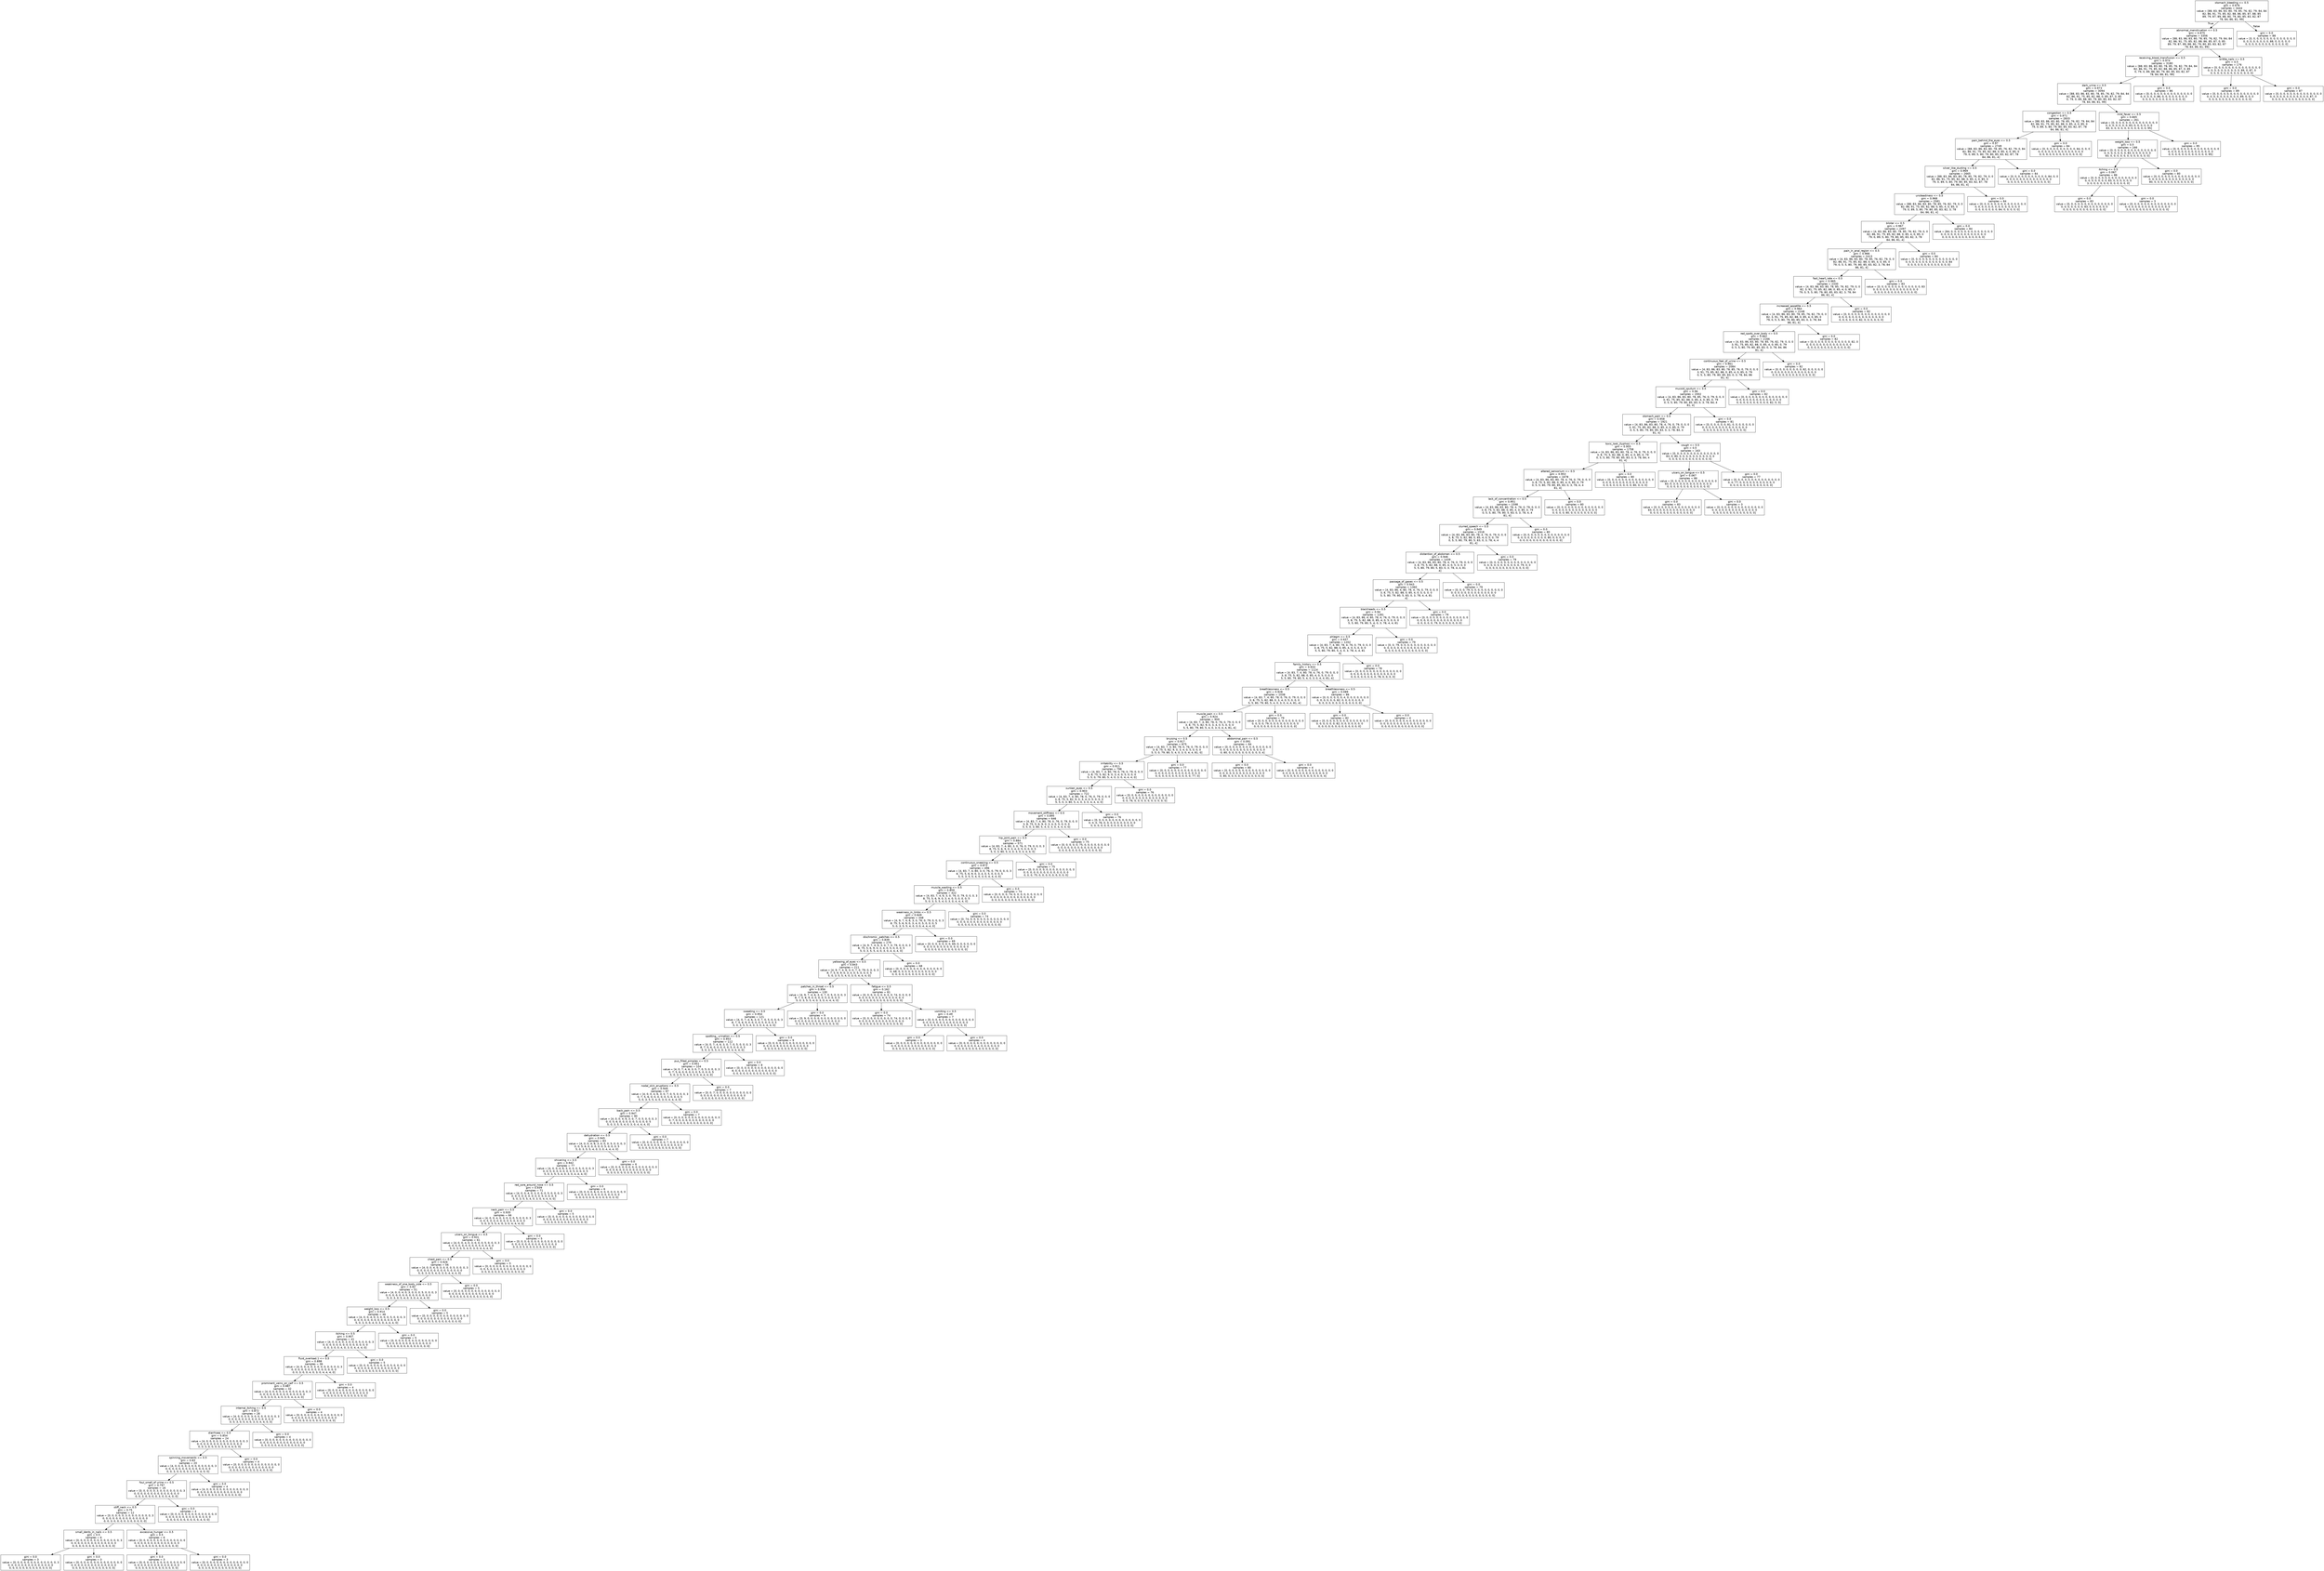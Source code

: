 digraph Tree {
node [shape=box, fontname="helvetica"] ;
edge [fontname="helvetica"] ;
0 [label="stomach_bleeding <= 0.5\ngini = 0.976\nsamples = 3444\nvalue = [88, 83, 86, 83, 80, 78, 85, 76, 82, 79, 84, 84\n82, 86, 91, 75, 85, 82, 88, 86, 85, 87, 88, 85\n89, 79, 87, 89, 88, 80, 79, 80, 85, 83, 82, 87\n78, 84, 86, 81, 99]"] ;
1 [label="abnormal_menstruation <= 0.5\ngini = 0.975\nsamples = 3356\nvalue = [88, 83, 86, 83, 80, 78, 85, 76, 82, 79, 84, 84\n82, 86, 91, 75, 85, 82, 88, 86, 85, 87, 0, 85\n89, 79, 87, 89, 88, 80, 79, 80, 85, 83, 82, 87\n78, 84, 86, 81, 99]"] ;
0 -> 1 [labeldistance=2.5, labelangle=45, headlabel="True"] ;
2 [label="receiving_blood_transfusion <= 0.5\ngini = 0.974\nsamples = 3180\nvalue = [88, 83, 86, 83, 80, 78, 85, 76, 82, 79, 84, 84\n82, 86, 91, 75, 85, 82, 88, 86, 85, 87, 0, 85\n0, 79, 0, 89, 88, 80, 79, 80, 85, 83, 82, 87\n78, 84, 86, 81, 99]"] ;
1 -> 2 ;
3 [label="dark_urine <= 0.5\ngini = 0.973\nsamples = 3094\nvalue = [88, 83, 86, 83, 80, 78, 85, 76, 82, 79, 84, 84\n82, 86, 91, 75, 85, 82, 88, 0, 85, 87, 0, 85\n0, 79, 0, 89, 88, 80, 79, 80, 85, 83, 82, 87\n78, 84, 86, 81, 99]"] ;
2 -> 3 ;
4 [label="congestion <= 0.5\ngini = 0.971\nsamples = 2833\nvalue = [88, 83, 86, 83, 80, 78, 85, 76, 82, 79, 84, 84\n82, 86, 91, 75, 85, 82, 88, 0, 85, 4, 0, 85, 0\n79, 0, 89, 5, 80, 79, 80, 85, 83, 82, 87, 78\n84, 86, 81, 4]"] ;
3 -> 4 ;
5 [label="pain_behind_the_eyes <= 0.5\ngini = 0.97\nsamples = 2749\nvalue = [88, 83, 86, 83, 80, 78, 85, 76, 82, 79, 0, 84\n82, 86, 91, 75, 85, 82, 88, 0, 85, 4, 0, 85, 0\n79, 0, 89, 5, 80, 79, 80, 85, 83, 82, 87, 78\n84, 86, 81, 4]"] ;
4 -> 5 ;
6 [label="silver_like_dusting <= 0.5\ngini = 0.969\nsamples = 2665\nvalue = [88, 83, 86, 83, 80, 78, 85, 76, 82, 79, 0, 0\n82, 86, 91, 75, 85, 82, 88, 0, 85, 4, 0, 85, 0\n79, 0, 89, 5, 80, 79, 80, 85, 83, 82, 87, 78\n84, 86, 81, 4]"] ;
5 -> 6 ;
7 [label="unsteadiness <= 0.5\ngini = 0.968\nsamples = 2581\nvalue = [88, 83, 86, 83, 80, 78, 85, 76, 82, 79, 0, 0\n82, 86, 91, 75, 85, 82, 88, 0, 85, 4, 0, 85, 0\n79, 0, 89, 5, 80, 79, 80, 85, 83, 82, 3, 78\n84, 86, 81, 4]"] ;
6 -> 7 ;
8 [label="blister <= 0.5\ngini = 0.967\nsamples = 2497\nvalue = [4, 83, 86, 83, 80, 78, 85, 76, 82, 79, 0, 0\n82, 86, 91, 75, 85, 82, 88, 0, 85, 4, 0, 85, 0\n79, 0, 89, 5, 80, 79, 80, 85, 83, 82, 3, 78\n84, 86, 81, 4]"] ;
7 -> 8 ;
9 [label="pain_in_anal_region <= 0.5\ngini = 0.966\nsamples = 2413\nvalue = [4, 83, 86, 83, 80, 78, 85, 76, 82, 79, 0, 0\n82, 86, 91, 75, 85, 82, 88, 0, 85, 4, 0, 85, 0\n79, 0, 5, 5, 80, 79, 80, 85, 83, 82, 3, 78, 84\n86, 81, 4]"] ;
8 -> 9 ;
10 [label="fast_heart_rate <= 0.5\ngini = 0.965\nsamples = 2330\nvalue = [4, 83, 86, 83, 80, 78, 85, 76, 82, 79, 0, 0\n82, 3, 91, 75, 85, 82, 88, 0, 85, 4, 0, 85, 0\n79, 0, 5, 5, 80, 79, 80, 85, 83, 82, 3, 78, 84\n86, 81, 4]"] ;
9 -> 10 ;
11 [label="increased_appetite <= 0.5\ngini = 0.964\nsamples = 2248\nvalue = [4, 83, 86, 83, 80, 78, 85, 76, 82, 79, 0, 0\n82, 3, 91, 75, 85, 82, 88, 0, 85, 4, 0, 85, 0\n79, 0, 5, 5, 80, 79, 80, 85, 83, 0, 3, 78, 84\n86, 81, 4]"] ;
10 -> 11 ;
12 [label="red_spots_over_body <= 0.5\ngini = 0.962\nsamples = 2166\nvalue = [4, 83, 86, 83, 80, 78, 85, 76, 82, 79, 0, 0, 0\n3, 91, 75, 85, 82, 88, 0, 85, 4, 0, 85, 0, 79\n0, 5, 5, 80, 79, 80, 85, 83, 0, 3, 78, 84, 86\n81, 4]"] ;
11 -> 12 ;
13 [label="continuous_feel_of_urine <= 0.5\ngini = 0.961\nsamples = 2084\nvalue = [4, 83, 86, 83, 80, 78, 85, 76, 0, 79, 0, 0, 0\n3, 91, 75, 85, 82, 88, 0, 85, 4, 0, 85, 0, 79\n0, 5, 5, 80, 79, 80, 85, 83, 0, 3, 78, 84, 86\n81, 4]"] ;
12 -> 13 ;
14 [label="mucoid_sputum <= 0.5\ngini = 0.96\nsamples = 2002\nvalue = [4, 83, 86, 83, 80, 78, 85, 76, 0, 79, 0, 0, 0\n3, 91, 75, 85, 82, 88, 0, 85, 4, 0, 85, 0, 79\n0, 5, 5, 80, 79, 80, 85, 83, 0, 3, 78, 84, 4\n81, 4]"] ;
13 -> 14 ;
15 [label="stomach_pain <= 0.5\ngini = 0.958\nsamples = 1921\nvalue = [4, 83, 86, 83, 80, 78, 4, 76, 0, 79, 0, 0, 0\n3, 91, 75, 85, 82, 88, 0, 85, 4, 0, 85, 0, 79\n0, 5, 5, 80, 79, 80, 85, 83, 0, 3, 78, 84, 4\n81, 4]"] ;
14 -> 15 ;
16 [label="toxic_look_(typhos) <= 0.5\ngini = 0.955\nsamples = 1758\nvalue = [4, 83, 86, 83, 80, 78, 4, 76, 0, 79, 0, 0, 0\n3, 8, 75, 5, 82, 88, 0, 85, 4, 0, 85, 0, 79\n0, 5, 5, 80, 79, 80, 85, 83, 0, 3, 78, 84, 4\n81, 4]"] ;
15 -> 16 ;
17 [label="altered_sensorium <= 0.5\ngini = 0.953\nsamples = 1678\nvalue = [4, 83, 86, 83, 80, 78, 4, 76, 0, 79, 0, 0, 0\n3, 8, 75, 5, 82, 88, 0, 85, 4, 0, 85, 0, 79\n0, 5, 5, 80, 79, 80, 85, 83, 0, 3, 78, 4, 4\n81, 4]"] ;
16 -> 17 ;
18 [label="lack_of_concentration <= 0.5\ngini = 0.951\nsamples = 1598\nvalue = [4, 83, 86, 83, 80, 78, 4, 76, 0, 79, 0, 0, 0\n3, 8, 75, 5, 82, 88, 0, 85, 4, 0, 85, 0, 79\n0, 5, 5, 80, 79, 80, 5, 83, 0, 3, 78, 4, 4\n81, 4]"] ;
17 -> 18 ;
19 [label="slurred_speech <= 0.5\ngini = 0.949\nsamples = 1518\nvalue = [4, 83, 86, 83, 80, 78, 4, 76, 0, 79, 0, 0, 0\n3, 8, 75, 5, 82, 88, 0, 85, 4, 0, 5, 0, 79\n0, 5, 5, 80, 79, 80, 5, 83, 0, 3, 78, 4, 4\n81, 4]"] ;
18 -> 19 ;
20 [label="distention_of_abdomen <= 0.5\ngini = 0.946\nsamples = 1439\nvalue = [4, 83, 86, 83, 80, 78, 4, 76, 0, 79, 0, 0, 0\n3, 8, 75, 5, 82, 88, 0, 85, 4, 0, 5, 0, 0, 0\n5, 5, 80, 79, 80, 5, 83, 0, 3, 78, 4, 4, 81\n4]"] ;
19 -> 20 ;
21 [label="passage_of_gases <= 0.5\ngini = 0.943\nsamples = 1360\nvalue = [4, 83, 86, 4, 80, 78, 4, 76, 0, 79, 0, 0, 0\n3, 8, 75, 5, 82, 88, 0, 85, 4, 0, 5, 0, 0, 0\n5, 5, 80, 79, 80, 5, 83, 0, 3, 78, 4, 4, 81\n4]"] ;
20 -> 21 ;
22 [label="blackheads <= 0.5\ngini = 0.94\nsamples = 1281\nvalue = [4, 83, 86, 4, 80, 78, 4, 76, 0, 79, 0, 0, 0\n3, 8, 75, 5, 82, 88, 0, 85, 4, 0, 5, 0, 0, 0\n5, 5, 80, 79, 80, 5, 4, 0, 3, 78, 4, 4, 81\n4]"] ;
21 -> 22 ;
23 [label="phlegm <= 0.5\ngini = 0.937\nsamples = 1202\nvalue = [4, 83, 7, 4, 80, 78, 4, 76, 0, 79, 0, 0, 0\n3, 8, 75, 5, 82, 88, 0, 85, 4, 0, 5, 0, 0, 0\n5, 5, 80, 79, 80, 5, 4, 0, 3, 78, 4, 4, 81\n4]"] ;
22 -> 23 ;
24 [label="family_history <= 0.5\ngini = 0.933\nsamples = 1124\nvalue = [4, 83, 7, 4, 80, 78, 4, 76, 0, 79, 0, 0, 0\n3, 8, 75, 5, 82, 88, 0, 85, 4, 0, 5, 0, 0, 0\n5, 5, 80, 79, 80, 5, 4, 0, 3, 0, 4, 4, 81, 4]"] ;
23 -> 24 ;
25 [label="breathlessness <= 0.5\ngini = 0.928\nsamples = 1038\nvalue = [4, 83, 7, 4, 80, 78, 0, 76, 0, 79, 0, 0, 0\n3, 8, 75, 5, 82, 88, 0, 3, 4, 0, 5, 0, 0, 0\n5, 5, 80, 79, 80, 5, 4, 0, 3, 0, 4, 4, 81, 4]"] ;
24 -> 25 ;
26 [label="muscle_pain <= 0.5\ngini = 0.924\nsamples = 959\nvalue = [4, 83, 7, 4, 80, 78, 0, 76, 0, 79, 0, 0, 0\n3, 8, 75, 5, 82, 9, 0, 3, 4, 0, 5, 0, 0, 0\n5, 5, 80, 79, 80, 5, 4, 0, 3, 0, 4, 4, 81, 4]"] ;
25 -> 26 ;
27 [label="bruising <= 0.5\ngini = 0.917\nsamples = 875\nvalue = [4, 83, 7, 4, 80, 78, 0, 76, 0, 79, 0, 0, 0\n3, 8, 75, 5, 82, 9, 0, 3, 4, 0, 5, 0, 0, 0\n5, 5, 0, 79, 80, 5, 4, 0, 3, 0, 4, 4, 81, 0]"] ;
26 -> 27 ;
28 [label="irritability <= 0.5\ngini = 0.911\nsamples = 798\nvalue = [4, 83, 7, 4, 80, 78, 0, 76, 0, 79, 0, 0, 0\n3, 8, 75, 5, 82, 9, 0, 3, 4, 0, 5, 0, 0, 0\n5, 5, 0, 79, 80, 5, 4, 0, 3, 0, 4, 4, 4, 0]"] ;
27 -> 28 ;
29 [label="sunken_eyes <= 0.5\ngini = 0.903\nsamples = 722\nvalue = [4, 83, 7, 4, 80, 78, 0, 76, 0, 79, 0, 0, 0\n3, 8, 75, 5, 82, 9, 0, 3, 4, 0, 5, 0, 0, 0\n5, 5, 0, 3, 80, 5, 4, 0, 3, 0, 4, 4, 4, 0]"] ;
28 -> 29 ;
30 [label="movement_stiffness <= 0.5\ngini = 0.895\nsamples = 646\nvalue = [4, 83, 7, 4, 80, 78, 0, 76, 0, 79, 0, 0, 0\n3, 8, 75, 5, 6, 9, 0, 3, 4, 0, 5, 0, 0, 0\n5, 5, 0, 3, 80, 5, 4, 0, 3, 0, 4, 4, 4, 0]"] ;
29 -> 30 ;
31 [label="hip_joint_pain <= 0.5\ngini = 0.884\nsamples = 571\nvalue = [4, 83, 7, 4, 80, 3, 0, 76, 0, 79, 0, 0, 0, 3\n8, 75, 5, 6, 9, 0, 3, 4, 0, 5, 0, 0, 0, 5\n5, 0, 3, 80, 5, 4, 0, 3, 0, 4, 4, 4, 0]"] ;
30 -> 31 ;
32 [label="continuous_sneezing <= 0.5\ngini = 0.872\nsamples = 496\nvalue = [4, 83, 7, 4, 80, 3, 0, 76, 0, 79, 0, 0, 0, 3\n8, 75, 5, 6, 9, 0, 3, 4, 0, 5, 0, 0, 0, 5\n5, 0, 3, 5, 5, 4, 0, 3, 0, 4, 4, 4, 0]"] ;
31 -> 32 ;
33 [label="muscle_wasting <= 0.5\ngini = 0.859\nsamples = 422\nvalue = [4, 83, 7, 4, 6, 3, 0, 76, 0, 79, 0, 0, 0, 3\n8, 75, 5, 6, 9, 0, 3, 4, 0, 5, 0, 0, 0, 5\n5, 0, 3, 5, 5, 4, 0, 3, 0, 4, 4, 4, 0]"] ;
32 -> 33 ;
34 [label="weakness_in_limbs <= 0.5\ngini = 0.849\nsamples = 348\nvalue = [4, 9, 7, 4, 6, 3, 0, 76, 0, 79, 0, 0, 0, 3\n8, 75, 5, 6, 9, 0, 3, 4, 0, 5, 0, 0, 0, 5\n5, 0, 3, 5, 5, 4, 0, 3, 0, 4, 4, 4, 0]"] ;
33 -> 34 ;
35 [label="dischromic _patches <= 0.5\ngini = 0.839\nsamples = 279\nvalue = [4, 9, 7, 4, 6, 3, 0, 7, 0, 79, 0, 0, 0, 3\n8, 75, 5, 6, 9, 0, 3, 4, 0, 5, 0, 0, 0, 5\n5, 0, 3, 5, 5, 4, 0, 3, 0, 4, 4, 4, 0]"] ;
34 -> 35 ;
36 [label="yellowing_of_eyes <= 0.5\ngini = 0.843\nsamples = 211\nvalue = [4, 9, 7, 4, 6, 3, 0, 7, 0, 79, 0, 0, 0, 3\n8, 7, 5, 6, 9, 0, 3, 4, 0, 5, 0, 0, 0, 5\n5, 0, 3, 5, 5, 4, 0, 3, 0, 4, 4, 4, 0]"] ;
35 -> 36 ;
37 [label="patches_in_throat <= 0.5\ngini = 0.956\nsamples = 130\nvalue = [4, 9, 7, 4, 6, 3, 0, 7, 0, 5, 0, 0, 0, 3\n8, 7, 5, 6, 9, 0, 0, 0, 0, 5, 0, 0, 0, 5\n5, 0, 3, 5, 5, 4, 0, 3, 0, 4, 4, 4, 0]"] ;
36 -> 37 ;
38 [label="sweating <= 0.5\ngini = 0.954\nsamples = 121\nvalue = [4, 0, 7, 4, 6, 3, 0, 7, 0, 5, 0, 0, 0, 3\n8, 7, 5, 6, 9, 0, 0, 0, 0, 5, 0, 0, 0, 5\n5, 0, 3, 5, 5, 4, 0, 3, 0, 4, 4, 4, 0]"] ;
37 -> 38 ;
39 [label="spotting_ urination <= 0.5\ngini = 0.953\nsamples = 112\nvalue = [4, 0, 7, 4, 6, 3, 0, 7, 0, 5, 0, 0, 0, 3\n8, 7, 5, 6, 0, 0, 0, 0, 0, 5, 0, 0, 0, 5\n5, 0, 3, 5, 5, 4, 0, 3, 0, 4, 4, 4, 0]"] ;
38 -> 39 ;
40 [label="pus_filled_pimples <= 0.5\ngini = 0.951\nsamples = 104\nvalue = [4, 0, 7, 4, 6, 3, 0, 7, 0, 5, 0, 0, 0, 3\n0, 7, 5, 6, 0, 0, 0, 0, 0, 5, 0, 0, 0, 5\n5, 0, 3, 5, 5, 4, 0, 3, 0, 4, 4, 4, 0]"] ;
39 -> 40 ;
41 [label="nodal_skin_eruptions <= 0.5\ngini = 0.949\nsamples = 97\nvalue = [4, 0, 0, 4, 6, 3, 0, 7, 0, 5, 0, 0, 0, 3\n0, 7, 5, 6, 0, 0, 0, 0, 0, 5, 0, 0, 0, 5\n5, 0, 3, 5, 5, 4, 0, 3, 0, 4, 4, 4, 0]"] ;
40 -> 41 ;
42 [label="back_pain <= 0.5\ngini = 0.947\nsamples = 90\nvalue = [4, 0, 0, 4, 6, 3, 0, 7, 0, 5, 0, 0, 0, 3\n0, 0, 5, 6, 0, 0, 0, 0, 0, 5, 0, 0, 0, 5\n5, 0, 3, 5, 5, 4, 0, 3, 0, 4, 4, 4, 0]"] ;
41 -> 42 ;
43 [label="dehydration <= 0.5\ngini = 0.945\nsamples = 83\nvalue = [4, 0, 0, 4, 6, 3, 0, 0, 0, 5, 0, 0, 0, 3\n0, 0, 5, 6, 0, 0, 0, 0, 0, 5, 0, 0, 0, 5\n5, 0, 3, 5, 5, 4, 0, 3, 0, 4, 4, 4, 0]"] ;
42 -> 43 ;
44 [label="shivering <= 0.5\ngini = 0.942\nsamples = 77\nvalue = [4, 0, 0, 4, 6, 3, 0, 0, 0, 5, 0, 0, 0, 3\n0, 0, 5, 0, 0, 0, 0, 0, 0, 5, 0, 0, 0, 5\n5, 0, 3, 5, 5, 4, 0, 3, 0, 4, 4, 4, 0]"] ;
43 -> 44 ;
45 [label="red_sore_around_nose <= 0.5\ngini = 0.939\nsamples = 71\nvalue = [4, 0, 0, 4, 0, 3, 0, 0, 0, 5, 0, 0, 0, 3\n0, 0, 5, 0, 0, 0, 0, 0, 0, 5, 0, 0, 0, 5\n5, 0, 3, 5, 5, 4, 0, 3, 0, 4, 4, 4, 0]"] ;
44 -> 45 ;
46 [label="neck_pain <= 0.5\ngini = 0.935\nsamples = 66\nvalue = [4, 0, 0, 4, 0, 3, 0, 0, 0, 5, 0, 0, 0, 3\n0, 0, 5, 0, 0, 0, 0, 0, 0, 5, 0, 0, 0, 0\n5, 0, 3, 5, 5, 4, 0, 3, 0, 4, 4, 4, 0]"] ;
45 -> 46 ;
47 [label="ulcers_on_tongue <= 0.5\ngini = 0.931\nsamples = 61\nvalue = [4, 0, 0, 4, 0, 3, 0, 0, 0, 5, 0, 0, 0, 3\n0, 0, 5, 0, 0, 0, 0, 0, 0, 5, 0, 0, 0, 0\n5, 0, 3, 0, 5, 4, 0, 3, 0, 4, 4, 4, 0]"] ;
46 -> 47 ;
48 [label="chest_pain <= 0.5\ngini = 0.926\nsamples = 56\nvalue = [4, 0, 0, 4, 0, 3, 0, 0, 0, 5, 0, 0, 0, 3\n0, 0, 0, 0, 0, 0, 0, 0, 0, 5, 0, 0, 0, 0\n5, 0, 3, 0, 5, 4, 0, 3, 0, 4, 4, 4, 0]"] ;
47 -> 48 ;
49 [label="weakness_of_one_body_side <= 0.5\ngini = 0.92\nsamples = 51\nvalue = [4, 0, 0, 4, 0, 3, 0, 0, 0, 5, 0, 0, 0, 3\n0, 0, 0, 0, 0, 0, 0, 0, 0, 0, 0, 0, 0, 0\n5, 0, 3, 0, 5, 4, 0, 3, 0, 4, 4, 4, 0]"] ;
48 -> 49 ;
50 [label="weight_loss <= 0.5\ngini = 0.914\nsamples = 46\nvalue = [4, 0, 0, 4, 0, 3, 0, 0, 0, 5, 0, 0, 0, 3\n0, 0, 0, 0, 0, 0, 0, 0, 0, 0, 0, 0, 0, 0\n5, 0, 3, 0, 0, 4, 0, 3, 0, 4, 4, 4, 0]"] ;
49 -> 50 ;
51 [label="itching <= 0.5\ngini = 0.907\nsamples = 41\nvalue = [4, 0, 0, 4, 0, 3, 0, 0, 0, 5, 0, 0, 0, 3\n0, 0, 0, 0, 0, 0, 0, 0, 0, 0, 0, 0, 0, 0\n0, 0, 3, 0, 0, 4, 0, 3, 0, 4, 4, 4, 0]"] ;
50 -> 51 ;
52 [label="fluid_overload.1 <= 0.5\ngini = 0.898\nsamples = 36\nvalue = [4, 0, 0, 4, 0, 3, 0, 0, 0, 0, 0, 0, 0, 3\n0, 0, 0, 0, 0, 0, 0, 0, 0, 0, 0, 0, 0, 0\n0, 0, 3, 0, 0, 4, 0, 3, 0, 4, 4, 4, 0]"] ;
51 -> 52 ;
53 [label="prominent_veins_on_calf <= 0.5\ngini = 0.887\nsamples = 32\nvalue = [4, 0, 0, 0, 0, 3, 0, 0, 0, 0, 0, 0, 0, 3\n0, 0, 0, 0, 0, 0, 0, 0, 0, 0, 0, 0, 0, 0\n0, 0, 3, 0, 0, 4, 0, 3, 0, 4, 4, 4, 0]"] ;
52 -> 53 ;
54 [label="internal_itching <= 0.5\ngini = 0.872\nsamples = 28\nvalue = [4, 0, 0, 0, 0, 3, 0, 0, 0, 0, 0, 0, 0, 3\n0, 0, 0, 0, 0, 0, 0, 0, 0, 0, 0, 0, 0, 0\n0, 0, 3, 0, 0, 4, 0, 3, 0, 4, 4, 0, 0]"] ;
53 -> 54 ;
55 [label="diarrhoea <= 0.5\ngini = 0.854\nsamples = 24\nvalue = [4, 0, 0, 0, 0, 3, 0, 0, 0, 0, 0, 0, 0, 3\n0, 0, 0, 0, 0, 0, 0, 0, 0, 0, 0, 0, 0, 0\n0, 0, 3, 0, 0, 0, 0, 3, 0, 4, 4, 0, 0]"] ;
54 -> 55 ;
56 [label="spinning_movements <= 0.5\ngini = 0.83\nsamples = 20\nvalue = [4, 0, 0, 0, 0, 3, 0, 0, 0, 0, 0, 0, 0, 3\n0, 0, 0, 0, 0, 0, 0, 0, 0, 0, 0, 0, 0, 0\n0, 0, 3, 0, 0, 0, 0, 3, 0, 0, 4, 0, 0]"] ;
55 -> 56 ;
57 [label="foul_smell_of urine <= 0.5\ngini = 0.797\nsamples = 16\nvalue = [0, 0, 0, 0, 0, 3, 0, 0, 0, 0, 0, 0, 0, 3\n0, 0, 0, 0, 0, 0, 0, 0, 0, 0, 0, 0, 0, 0\n0, 0, 3, 0, 0, 0, 0, 3, 0, 0, 4, 0, 0]"] ;
56 -> 57 ;
58 [label="stiff_neck <= 0.5\ngini = 0.75\nsamples = 12\nvalue = [0, 0, 0, 0, 0, 3, 0, 0, 0, 0, 0, 0, 0, 3\n0, 0, 0, 0, 0, 0, 0, 0, 0, 0, 0, 0, 0, 0\n0, 0, 3, 0, 0, 0, 0, 3, 0, 0, 0, 0, 0]"] ;
57 -> 58 ;
59 [label="small_dents_in_nails <= 0.5\ngini = 0.5\nsamples = 6\nvalue = [0, 0, 0, 0, 0, 0, 0, 0, 0, 0, 0, 0, 0, 3\n0, 0, 0, 0, 0, 0, 0, 0, 0, 0, 0, 0, 0, 0\n0, 0, 0, 0, 0, 0, 0, 3, 0, 0, 0, 0, 0]"] ;
58 -> 59 ;
60 [label="gini = 0.0\nsamples = 3\nvalue = [0, 0, 0, 0, 0, 0, 0, 0, 0, 0, 0, 0, 0, 3\n0, 0, 0, 0, 0, 0, 0, 0, 0, 0, 0, 0, 0, 0\n0, 0, 0, 0, 0, 0, 0, 0, 0, 0, 0, 0, 0]"] ;
59 -> 60 ;
61 [label="gini = 0.0\nsamples = 3\nvalue = [0, 0, 0, 0, 0, 0, 0, 0, 0, 0, 0, 0, 0, 0\n0, 0, 0, 0, 0, 0, 0, 0, 0, 0, 0, 0, 0, 0\n0, 0, 0, 0, 0, 0, 0, 3, 0, 0, 0, 0, 0]"] ;
59 -> 61 ;
62 [label="excessive_hunger <= 0.5\ngini = 0.5\nsamples = 6\nvalue = [0, 0, 0, 0, 0, 3, 0, 0, 0, 0, 0, 0, 0, 0\n0, 0, 0, 0, 0, 0, 0, 0, 0, 0, 0, 0, 0, 0\n0, 0, 3, 0, 0, 0, 0, 0, 0, 0, 0, 0, 0]"] ;
58 -> 62 ;
63 [label="gini = 0.0\nsamples = 3\nvalue = [0, 0, 0, 0, 0, 3, 0, 0, 0, 0, 0, 0, 0, 0\n0, 0, 0, 0, 0, 0, 0, 0, 0, 0, 0, 0, 0, 0\n0, 0, 0, 0, 0, 0, 0, 0, 0, 0, 0, 0, 0]"] ;
62 -> 63 ;
64 [label="gini = 0.0\nsamples = 3\nvalue = [0, 0, 0, 0, 0, 0, 0, 0, 0, 0, 0, 0, 0, 0\n0, 0, 0, 0, 0, 0, 0, 0, 0, 0, 0, 0, 0, 0\n0, 0, 3, 0, 0, 0, 0, 0, 0, 0, 0, 0, 0]"] ;
62 -> 64 ;
65 [label="gini = 0.0\nsamples = 4\nvalue = [0, 0, 0, 0, 0, 0, 0, 0, 0, 0, 0, 0, 0, 0\n0, 0, 0, 0, 0, 0, 0, 0, 0, 0, 0, 0, 0, 0\n0, 0, 0, 0, 0, 0, 0, 0, 0, 0, 4, 0, 0]"] ;
57 -> 65 ;
66 [label="gini = 0.0\nsamples = 4\nvalue = [4, 0, 0, 0, 0, 0, 0, 0, 0, 0, 0, 0, 0, 0\n0, 0, 0, 0, 0, 0, 0, 0, 0, 0, 0, 0, 0, 0\n0, 0, 0, 0, 0, 0, 0, 0, 0, 0, 0, 0, 0]"] ;
56 -> 66 ;
67 [label="gini = 0.0\nsamples = 4\nvalue = [0, 0, 0, 0, 0, 0, 0, 0, 0, 0, 0, 0, 0, 0\n0, 0, 0, 0, 0, 0, 0, 0, 0, 0, 0, 0, 0, 0\n0, 0, 0, 0, 0, 0, 0, 0, 0, 4, 0, 0, 0]"] ;
55 -> 67 ;
68 [label="gini = 0.0\nsamples = 4\nvalue = [0, 0, 0, 0, 0, 0, 0, 0, 0, 0, 0, 0, 0, 0\n0, 0, 0, 0, 0, 0, 0, 0, 0, 0, 0, 0, 0, 0\n0, 0, 0, 0, 0, 4, 0, 0, 0, 0, 0, 0, 0]"] ;
54 -> 68 ;
69 [label="gini = 0.0\nsamples = 4\nvalue = [0, 0, 0, 0, 0, 0, 0, 0, 0, 0, 0, 0, 0, 0\n0, 0, 0, 0, 0, 0, 0, 0, 0, 0, 0, 0, 0, 0\n0, 0, 0, 0, 0, 0, 0, 0, 0, 0, 0, 4, 0]"] ;
53 -> 69 ;
70 [label="gini = 0.0\nsamples = 4\nvalue = [0, 0, 0, 4, 0, 0, 0, 0, 0, 0, 0, 0, 0, 0\n0, 0, 0, 0, 0, 0, 0, 0, 0, 0, 0, 0, 0, 0\n0, 0, 0, 0, 0, 0, 0, 0, 0, 0, 0, 0, 0]"] ;
52 -> 70 ;
71 [label="gini = 0.0\nsamples = 5\nvalue = [0, 0, 0, 0, 0, 0, 0, 0, 0, 5, 0, 0, 0, 0\n0, 0, 0, 0, 0, 0, 0, 0, 0, 0, 0, 0, 0, 0\n0, 0, 0, 0, 0, 0, 0, 0, 0, 0, 0, 0, 0]"] ;
51 -> 71 ;
72 [label="gini = 0.0\nsamples = 5\nvalue = [0, 0, 0, 0, 0, 0, 0, 0, 0, 0, 0, 0, 0, 0\n0, 0, 0, 0, 0, 0, 0, 0, 0, 0, 0, 0, 0, 0\n5, 0, 0, 0, 0, 0, 0, 0, 0, 0, 0, 0, 0]"] ;
50 -> 72 ;
73 [label="gini = 0.0\nsamples = 5\nvalue = [0, 0, 0, 0, 0, 0, 0, 0, 0, 0, 0, 0, 0, 0\n0, 0, 0, 0, 0, 0, 0, 0, 0, 0, 0, 0, 0, 0\n0, 0, 0, 0, 5, 0, 0, 0, 0, 0, 0, 0, 0]"] ;
49 -> 73 ;
74 [label="gini = 0.0\nsamples = 5\nvalue = [0, 0, 0, 0, 0, 0, 0, 0, 0, 0, 0, 0, 0, 0\n0, 0, 0, 0, 0, 0, 0, 0, 0, 5, 0, 0, 0, 0\n0, 0, 0, 0, 0, 0, 0, 0, 0, 0, 0, 0, 0]"] ;
48 -> 74 ;
75 [label="gini = 0.0\nsamples = 5\nvalue = [0, 0, 0, 0, 0, 0, 0, 0, 0, 0, 0, 0, 0, 0\n0, 0, 5, 0, 0, 0, 0, 0, 0, 0, 0, 0, 0, 0\n0, 0, 0, 0, 0, 0, 0, 0, 0, 0, 0, 0, 0]"] ;
47 -> 75 ;
76 [label="gini = 0.0\nsamples = 5\nvalue = [0, 0, 0, 0, 0, 0, 0, 0, 0, 0, 0, 0, 0, 0\n0, 0, 0, 0, 0, 0, 0, 0, 0, 0, 0, 0, 0, 0\n0, 0, 0, 5, 0, 0, 0, 0, 0, 0, 0, 0, 0]"] ;
46 -> 76 ;
77 [label="gini = 0.0\nsamples = 5\nvalue = [0, 0, 0, 0, 0, 0, 0, 0, 0, 0, 0, 0, 0, 0\n0, 0, 0, 0, 0, 0, 0, 0, 0, 0, 0, 0, 0, 5\n0, 0, 0, 0, 0, 0, 0, 0, 0, 0, 0, 0, 0]"] ;
45 -> 77 ;
78 [label="gini = 0.0\nsamples = 6\nvalue = [0, 0, 0, 0, 6, 0, 0, 0, 0, 0, 0, 0, 0, 0\n0, 0, 0, 0, 0, 0, 0, 0, 0, 0, 0, 0, 0, 0\n0, 0, 0, 0, 0, 0, 0, 0, 0, 0, 0, 0, 0]"] ;
44 -> 78 ;
79 [label="gini = 0.0\nsamples = 6\nvalue = [0, 0, 0, 0, 0, 0, 0, 0, 0, 0, 0, 0, 0, 0\n0, 0, 0, 6, 0, 0, 0, 0, 0, 0, 0, 0, 0, 0\n0, 0, 0, 0, 0, 0, 0, 0, 0, 0, 0, 0, 0]"] ;
43 -> 79 ;
80 [label="gini = 0.0\nsamples = 7\nvalue = [0, 0, 0, 0, 0, 0, 0, 7, 0, 0, 0, 0, 0, 0\n0, 0, 0, 0, 0, 0, 0, 0, 0, 0, 0, 0, 0, 0\n0, 0, 0, 0, 0, 0, 0, 0, 0, 0, 0, 0, 0]"] ;
42 -> 80 ;
81 [label="gini = 0.0\nsamples = 7\nvalue = [0, 0, 0, 0, 0, 0, 0, 0, 0, 0, 0, 0, 0, 0\n0, 7, 0, 0, 0, 0, 0, 0, 0, 0, 0, 0, 0, 0\n0, 0, 0, 0, 0, 0, 0, 0, 0, 0, 0, 0, 0]"] ;
41 -> 81 ;
82 [label="gini = 0.0\nsamples = 7\nvalue = [0, 0, 7, 0, 0, 0, 0, 0, 0, 0, 0, 0, 0, 0\n0, 0, 0, 0, 0, 0, 0, 0, 0, 0, 0, 0, 0, 0\n0, 0, 0, 0, 0, 0, 0, 0, 0, 0, 0, 0, 0]"] ;
40 -> 82 ;
83 [label="gini = 0.0\nsamples = 8\nvalue = [0, 0, 0, 0, 0, 0, 0, 0, 0, 0, 0, 0, 0, 0\n8, 0, 0, 0, 0, 0, 0, 0, 0, 0, 0, 0, 0, 0\n0, 0, 0, 0, 0, 0, 0, 0, 0, 0, 0, 0, 0]"] ;
39 -> 83 ;
84 [label="gini = 0.0\nsamples = 9\nvalue = [0, 0, 0, 0, 0, 0, 0, 0, 0, 0, 0, 0, 0, 0\n0, 0, 0, 0, 9, 0, 0, 0, 0, 0, 0, 0, 0, 0\n0, 0, 0, 0, 0, 0, 0, 0, 0, 0, 0, 0, 0]"] ;
38 -> 84 ;
85 [label="gini = 0.0\nsamples = 9\nvalue = [0, 9, 0, 0, 0, 0, 0, 0, 0, 0, 0, 0, 0, 0\n0, 0, 0, 0, 0, 0, 0, 0, 0, 0, 0, 0, 0, 0\n0, 0, 0, 0, 0, 0, 0, 0, 0, 0, 0, 0, 0]"] ;
37 -> 85 ;
86 [label="fatigue <= 0.5\ngini = 0.162\nsamples = 81\nvalue = [0, 0, 0, 0, 0, 0, 0, 0, 0, 74, 0, 0, 0, 0\n0, 0, 0, 0, 0, 0, 3, 4, 0, 0, 0, 0, 0, 0\n0, 0, 0, 0, 0, 0, 0, 0, 0, 0, 0, 0, 0]"] ;
36 -> 86 ;
87 [label="gini = 0.0\nsamples = 74\nvalue = [0, 0, 0, 0, 0, 0, 0, 0, 0, 74, 0, 0, 0, 0\n0, 0, 0, 0, 0, 0, 0, 0, 0, 0, 0, 0, 0, 0\n0, 0, 0, 0, 0, 0, 0, 0, 0, 0, 0, 0, 0]"] ;
86 -> 87 ;
88 [label="vomiting <= 0.5\ngini = 0.49\nsamples = 7\nvalue = [0, 0, 0, 0, 0, 0, 0, 0, 0, 0, 0, 0, 0, 0\n0, 0, 0, 0, 0, 0, 3, 4, 0, 0, 0, 0, 0, 0\n0, 0, 0, 0, 0, 0, 0, 0, 0, 0, 0, 0, 0]"] ;
86 -> 88 ;
89 [label="gini = 0.0\nsamples = 3\nvalue = [0, 0, 0, 0, 0, 0, 0, 0, 0, 0, 0, 0, 0, 0\n0, 0, 0, 0, 0, 0, 3, 0, 0, 0, 0, 0, 0, 0\n0, 0, 0, 0, 0, 0, 0, 0, 0, 0, 0, 0, 0]"] ;
88 -> 89 ;
90 [label="gini = 0.0\nsamples = 4\nvalue = [0, 0, 0, 0, 0, 0, 0, 0, 0, 0, 0, 0, 0, 0\n0, 0, 0, 0, 0, 0, 0, 4, 0, 0, 0, 0, 0, 0\n0, 0, 0, 0, 0, 0, 0, 0, 0, 0, 0, 0, 0]"] ;
88 -> 90 ;
91 [label="gini = 0.0\nsamples = 68\nvalue = [0, 0, 0, 0, 0, 0, 0, 0, 0, 0, 0, 0, 0, 0\n0, 68, 0, 0, 0, 0, 0, 0, 0, 0, 0, 0, 0, 0\n0, 0, 0, 0, 0, 0, 0, 0, 0, 0, 0, 0, 0]"] ;
35 -> 91 ;
92 [label="gini = 0.0\nsamples = 69\nvalue = [0, 0, 0, 0, 0, 0, 0, 69, 0, 0, 0, 0, 0, 0\n0, 0, 0, 0, 0, 0, 0, 0, 0, 0, 0, 0, 0, 0\n0, 0, 0, 0, 0, 0, 0, 0, 0, 0, 0, 0, 0]"] ;
34 -> 92 ;
93 [label="gini = 0.0\nsamples = 74\nvalue = [0, 74, 0, 0, 0, 0, 0, 0, 0, 0, 0, 0, 0, 0\n0, 0, 0, 0, 0, 0, 0, 0, 0, 0, 0, 0, 0, 0\n0, 0, 0, 0, 0, 0, 0, 0, 0, 0, 0, 0, 0]"] ;
33 -> 93 ;
94 [label="gini = 0.0\nsamples = 74\nvalue = [0, 0, 0, 0, 74, 0, 0, 0, 0, 0, 0, 0, 0, 0\n0, 0, 0, 0, 0, 0, 0, 0, 0, 0, 0, 0, 0, 0\n0, 0, 0, 0, 0, 0, 0, 0, 0, 0, 0, 0, 0]"] ;
32 -> 94 ;
95 [label="gini = 0.0\nsamples = 75\nvalue = [0, 0, 0, 0, 0, 0, 0, 0, 0, 0, 0, 0, 0, 0\n0, 0, 0, 0, 0, 0, 0, 0, 0, 0, 0, 0, 0, 0\n0, 0, 0, 75, 0, 0, 0, 0, 0, 0, 0, 0, 0]"] ;
31 -> 95 ;
96 [label="gini = 0.0\nsamples = 75\nvalue = [0, 0, 0, 0, 0, 75, 0, 0, 0, 0, 0, 0, 0, 0\n0, 0, 0, 0, 0, 0, 0, 0, 0, 0, 0, 0, 0, 0\n0, 0, 0, 0, 0, 0, 0, 0, 0, 0, 0, 0, 0]"] ;
30 -> 96 ;
97 [label="gini = 0.0\nsamples = 76\nvalue = [0, 0, 0, 0, 0, 0, 0, 0, 0, 0, 0, 0, 0, 0\n0, 0, 0, 76, 0, 0, 0, 0, 0, 0, 0, 0, 0, 0\n0, 0, 0, 0, 0, 0, 0, 0, 0, 0, 0, 0, 0]"] ;
29 -> 97 ;
98 [label="gini = 0.0\nsamples = 76\nvalue = [0, 0, 0, 0, 0, 0, 0, 0, 0, 0, 0, 0, 0, 0\n0, 0, 0, 0, 0, 0, 0, 0, 0, 0, 0, 0, 0, 0\n0, 0, 76, 0, 0, 0, 0, 0, 0, 0, 0, 0, 0]"] ;
28 -> 98 ;
99 [label="gini = 0.0\nsamples = 77\nvalue = [0, 0, 0, 0, 0, 0, 0, 0, 0, 0, 0, 0, 0, 0\n0, 0, 0, 0, 0, 0, 0, 0, 0, 0, 0, 0, 0, 0\n0, 0, 0, 0, 0, 0, 0, 0, 0, 0, 0, 77, 0]"] ;
27 -> 99 ;
100 [label="abdominal_pain <= 0.5\ngini = 0.091\nsamples = 84\nvalue = [0, 0, 0, 0, 0, 0, 0, 0, 0, 0, 0, 0, 0, 0\n0, 0, 0, 0, 0, 0, 0, 0, 0, 0, 0, 0, 0, 0\n0, 80, 0, 0, 0, 0, 0, 0, 0, 0, 0, 0, 4]"] ;
26 -> 100 ;
101 [label="gini = 0.0\nsamples = 80\nvalue = [0, 0, 0, 0, 0, 0, 0, 0, 0, 0, 0, 0, 0, 0\n0, 0, 0, 0, 0, 0, 0, 0, 0, 0, 0, 0, 0, 0\n0, 80, 0, 0, 0, 0, 0, 0, 0, 0, 0, 0, 0]"] ;
100 -> 101 ;
102 [label="gini = 0.0\nsamples = 4\nvalue = [0, 0, 0, 0, 0, 0, 0, 0, 0, 0, 0, 0, 0, 0\n0, 0, 0, 0, 0, 0, 0, 0, 0, 0, 0, 0, 0, 0\n0, 0, 0, 0, 0, 0, 0, 0, 0, 0, 0, 0, 4]"] ;
100 -> 102 ;
103 [label="gini = 0.0\nsamples = 79\nvalue = [0, 0, 0, 0, 0, 0, 0, 0, 0, 0, 0, 0, 0, 0\n0, 0, 0, 0, 79, 0, 0, 0, 0, 0, 0, 0, 0, 0\n0, 0, 0, 0, 0, 0, 0, 0, 0, 0, 0, 0, 0]"] ;
25 -> 103 ;
104 [label="breathlessness <= 0.5\ngini = 0.089\nsamples = 86\nvalue = [0, 0, 0, 0, 0, 0, 4, 0, 0, 0, 0, 0, 0, 0\n0, 0, 0, 0, 0, 0, 82, 0, 0, 0, 0, 0, 0, 0\n0, 0, 0, 0, 0, 0, 0, 0, 0, 0, 0, 0, 0]"] ;
24 -> 104 ;
105 [label="gini = 0.0\nsamples = 82\nvalue = [0, 0, 0, 0, 0, 0, 0, 0, 0, 0, 0, 0, 0, 0\n0, 0, 0, 0, 0, 0, 82, 0, 0, 0, 0, 0, 0, 0\n0, 0, 0, 0, 0, 0, 0, 0, 0, 0, 0, 0, 0]"] ;
104 -> 105 ;
106 [label="gini = 0.0\nsamples = 4\nvalue = [0, 0, 0, 0, 0, 0, 4, 0, 0, 0, 0, 0, 0, 0\n0, 0, 0, 0, 0, 0, 0, 0, 0, 0, 0, 0, 0, 0\n0, 0, 0, 0, 0, 0, 0, 0, 0, 0, 0, 0, 0]"] ;
104 -> 106 ;
107 [label="gini = 0.0\nsamples = 78\nvalue = [0, 0, 0, 0, 0, 0, 0, 0, 0, 0, 0, 0, 0, 0\n0, 0, 0, 0, 0, 0, 0, 0, 0, 0, 0, 0, 0, 0\n0, 0, 0, 0, 0, 0, 0, 0, 78, 0, 0, 0, 0]"] ;
23 -> 107 ;
108 [label="gini = 0.0\nsamples = 79\nvalue = [0, 0, 79, 0, 0, 0, 0, 0, 0, 0, 0, 0, 0, 0\n0, 0, 0, 0, 0, 0, 0, 0, 0, 0, 0, 0, 0, 0\n0, 0, 0, 0, 0, 0, 0, 0, 0, 0, 0, 0, 0]"] ;
22 -> 108 ;
109 [label="gini = 0.0\nsamples = 79\nvalue = [0, 0, 0, 0, 0, 0, 0, 0, 0, 0, 0, 0, 0, 0\n0, 0, 0, 0, 0, 0, 0, 0, 0, 0, 0, 0, 0, 0\n0, 0, 0, 0, 0, 79, 0, 0, 0, 0, 0, 0, 0]"] ;
21 -> 109 ;
110 [label="gini = 0.0\nsamples = 79\nvalue = [0, 0, 0, 79, 0, 0, 0, 0, 0, 0, 0, 0, 0, 0\n0, 0, 0, 0, 0, 0, 0, 0, 0, 0, 0, 0, 0, 0\n0, 0, 0, 0, 0, 0, 0, 0, 0, 0, 0, 0, 0]"] ;
20 -> 110 ;
111 [label="gini = 0.0\nsamples = 79\nvalue = [0, 0, 0, 0, 0, 0, 0, 0, 0, 0, 0, 0, 0, 0\n0, 0, 0, 0, 0, 0, 0, 0, 0, 0, 0, 79, 0, 0\n0, 0, 0, 0, 0, 0, 0, 0, 0, 0, 0, 0, 0]"] ;
19 -> 111 ;
112 [label="gini = 0.0\nsamples = 80\nvalue = [0, 0, 0, 0, 0, 0, 0, 0, 0, 0, 0, 0, 0, 0\n0, 0, 0, 0, 0, 0, 0, 0, 0, 80, 0, 0, 0, 0\n0, 0, 0, 0, 0, 0, 0, 0, 0, 0, 0, 0, 0]"] ;
18 -> 112 ;
113 [label="gini = 0.0\nsamples = 80\nvalue = [0, 0, 0, 0, 0, 0, 0, 0, 0, 0, 0, 0, 0, 0\n0, 0, 0, 0, 0, 0, 0, 0, 0, 0, 0, 0, 0, 0\n0, 0, 0, 0, 80, 0, 0, 0, 0, 0, 0, 0, 0]"] ;
17 -> 113 ;
114 [label="gini = 0.0\nsamples = 80\nvalue = [0, 0, 0, 0, 0, 0, 0, 0, 0, 0, 0, 0, 0, 0\n0, 0, 0, 0, 0, 0, 0, 0, 0, 0, 0, 0, 0, 0\n0, 0, 0, 0, 0, 0, 0, 0, 0, 80, 0, 0, 0]"] ;
16 -> 114 ;
115 [label="cough <= 0.5\ngini = 0.5\nsamples = 163\nvalue = [0, 0, 0, 0, 0, 0, 0, 0, 0, 0, 0, 0, 0, 0\n83, 0, 80, 0, 0, 0, 0, 0, 0, 0, 0, 0, 0, 0\n0, 0, 0, 0, 0, 0, 0, 0, 0, 0, 0, 0, 0]"] ;
15 -> 115 ;
116 [label="ulcers_on_tongue <= 0.5\ngini = 0.067\nsamples = 86\nvalue = [0, 0, 0, 0, 0, 0, 0, 0, 0, 0, 0, 0, 0, 0\n83, 0, 3, 0, 0, 0, 0, 0, 0, 0, 0, 0, 0, 0\n0, 0, 0, 0, 0, 0, 0, 0, 0, 0, 0, 0, 0]"] ;
115 -> 116 ;
117 [label="gini = 0.0\nsamples = 83\nvalue = [0, 0, 0, 0, 0, 0, 0, 0, 0, 0, 0, 0, 0, 0\n83, 0, 0, 0, 0, 0, 0, 0, 0, 0, 0, 0, 0, 0\n0, 0, 0, 0, 0, 0, 0, 0, 0, 0, 0, 0, 0]"] ;
116 -> 117 ;
118 [label="gini = 0.0\nsamples = 3\nvalue = [0, 0, 0, 0, 0, 0, 0, 0, 0, 0, 0, 0, 0, 0\n0, 0, 3, 0, 0, 0, 0, 0, 0, 0, 0, 0, 0, 0\n0, 0, 0, 0, 0, 0, 0, 0, 0, 0, 0, 0, 0]"] ;
116 -> 118 ;
119 [label="gini = 0.0\nsamples = 77\nvalue = [0, 0, 0, 0, 0, 0, 0, 0, 0, 0, 0, 0, 0, 0\n0, 0, 77, 0, 0, 0, 0, 0, 0, 0, 0, 0, 0, 0\n0, 0, 0, 0, 0, 0, 0, 0, 0, 0, 0, 0, 0]"] ;
115 -> 119 ;
120 [label="gini = 0.0\nsamples = 81\nvalue = [0, 0, 0, 0, 0, 0, 81, 0, 0, 0, 0, 0, 0, 0\n0, 0, 0, 0, 0, 0, 0, 0, 0, 0, 0, 0, 0, 0\n0, 0, 0, 0, 0, 0, 0, 0, 0, 0, 0, 0, 0]"] ;
14 -> 120 ;
121 [label="gini = 0.0\nsamples = 82\nvalue = [0, 0, 0, 0, 0, 0, 0, 0, 0, 0, 0, 0, 0, 0\n0, 0, 0, 0, 0, 0, 0, 0, 0, 0, 0, 0, 0, 0\n0, 0, 0, 0, 0, 0, 0, 0, 0, 0, 82, 0, 0]"] ;
13 -> 121 ;
122 [label="gini = 0.0\nsamples = 82\nvalue = [0, 0, 0, 0, 0, 0, 0, 0, 82, 0, 0, 0, 0, 0\n0, 0, 0, 0, 0, 0, 0, 0, 0, 0, 0, 0, 0, 0\n0, 0, 0, 0, 0, 0, 0, 0, 0, 0, 0, 0, 0]"] ;
12 -> 122 ;
123 [label="gini = 0.0\nsamples = 82\nvalue = [0, 0, 0, 0, 0, 0, 0, 0, 0, 0, 0, 0, 82, 0\n0, 0, 0, 0, 0, 0, 0, 0, 0, 0, 0, 0, 0, 0\n0, 0, 0, 0, 0, 0, 0, 0, 0, 0, 0, 0, 0]"] ;
11 -> 123 ;
124 [label="gini = 0.0\nsamples = 82\nvalue = [0, 0, 0, 0, 0, 0, 0, 0, 0, 0, 0, 0, 0, 0\n0, 0, 0, 0, 0, 0, 0, 0, 0, 0, 0, 0, 0, 0\n0, 0, 0, 0, 0, 0, 82, 0, 0, 0, 0, 0, 0]"] ;
10 -> 124 ;
125 [label="gini = 0.0\nsamples = 83\nvalue = [0, 0, 0, 0, 0, 0, 0, 0, 0, 0, 0, 0, 0, 83\n0, 0, 0, 0, 0, 0, 0, 0, 0, 0, 0, 0, 0, 0\n0, 0, 0, 0, 0, 0, 0, 0, 0, 0, 0, 0, 0]"] ;
9 -> 125 ;
126 [label="gini = 0.0\nsamples = 84\nvalue = [0, 0, 0, 0, 0, 0, 0, 0, 0, 0, 0, 0, 0, 0\n0, 0, 0, 0, 0, 0, 0, 0, 0, 0, 0, 0, 0, 84\n0, 0, 0, 0, 0, 0, 0, 0, 0, 0, 0, 0, 0]"] ;
8 -> 126 ;
127 [label="gini = 0.0\nsamples = 84\nvalue = [84, 0, 0, 0, 0, 0, 0, 0, 0, 0, 0, 0, 0, 0\n0, 0, 0, 0, 0, 0, 0, 0, 0, 0, 0, 0, 0, 0\n0, 0, 0, 0, 0, 0, 0, 0, 0, 0, 0, 0, 0]"] ;
7 -> 127 ;
128 [label="gini = 0.0\nsamples = 84\nvalue = [0, 0, 0, 0, 0, 0, 0, 0, 0, 0, 0, 0, 0, 0\n0, 0, 0, 0, 0, 0, 0, 0, 0, 0, 0, 0, 0, 0\n0, 0, 0, 0, 0, 0, 0, 84, 0, 0, 0, 0, 0]"] ;
6 -> 128 ;
129 [label="gini = 0.0\nsamples = 84\nvalue = [0, 0, 0, 0, 0, 0, 0, 0, 0, 0, 0, 84, 0, 0\n0, 0, 0, 0, 0, 0, 0, 0, 0, 0, 0, 0, 0, 0\n0, 0, 0, 0, 0, 0, 0, 0, 0, 0, 0, 0, 0]"] ;
5 -> 129 ;
130 [label="gini = 0.0\nsamples = 84\nvalue = [0, 0, 0, 0, 0, 0, 0, 0, 0, 0, 84, 0, 0, 0\n0, 0, 0, 0, 0, 0, 0, 0, 0, 0, 0, 0, 0, 0\n0, 0, 0, 0, 0, 0, 0, 0, 0, 0, 0, 0, 0]"] ;
4 -> 130 ;
131 [label="mild_fever <= 0.5\ngini = 0.665\nsamples = 261\nvalue = [0, 0, 0, 0, 0, 0, 0, 0, 0, 0, 0, 0, 0, 0\n0, 0, 0, 0, 0, 0, 0, 83, 0, 0, 0, 0, 0, 0\n83, 0, 0, 0, 0, 0, 0, 0, 0, 0, 0, 0, 95]"] ;
3 -> 131 ;
132 [label="weight_loss <= 0.5\ngini = 0.5\nsamples = 166\nvalue = [0, 0, 0, 0, 0, 0, 0, 0, 0, 0, 0, 0, 0, 0\n0, 0, 0, 0, 0, 0, 0, 83, 0, 0, 0, 0, 0, 0\n83, 0, 0, 0, 0, 0, 0, 0, 0, 0, 0, 0, 0]"] ;
131 -> 132 ;
133 [label="itching <= 0.5\ngini = 0.067\nsamples = 86\nvalue = [0, 0, 0, 0, 0, 0, 0, 0, 0, 0, 0, 0, 0, 0\n0, 0, 0, 0, 0, 0, 0, 83, 0, 0, 0, 0, 0, 0\n3, 0, 0, 0, 0, 0, 0, 0, 0, 0, 0, 0, 0]"] ;
132 -> 133 ;
134 [label="gini = 0.0\nsamples = 83\nvalue = [0, 0, 0, 0, 0, 0, 0, 0, 0, 0, 0, 0, 0, 0\n0, 0, 0, 0, 0, 0, 0, 83, 0, 0, 0, 0, 0, 0\n0, 0, 0, 0, 0, 0, 0, 0, 0, 0, 0, 0, 0]"] ;
133 -> 134 ;
135 [label="gini = 0.0\nsamples = 3\nvalue = [0, 0, 0, 0, 0, 0, 0, 0, 0, 0, 0, 0, 0, 0\n0, 0, 0, 0, 0, 0, 0, 0, 0, 0, 0, 0, 0, 0\n3, 0, 0, 0, 0, 0, 0, 0, 0, 0, 0, 0, 0]"] ;
133 -> 135 ;
136 [label="gini = 0.0\nsamples = 80\nvalue = [0, 0, 0, 0, 0, 0, 0, 0, 0, 0, 0, 0, 0, 0\n0, 0, 0, 0, 0, 0, 0, 0, 0, 0, 0, 0, 0, 0\n80, 0, 0, 0, 0, 0, 0, 0, 0, 0, 0, 0, 0]"] ;
132 -> 136 ;
137 [label="gini = 0.0\nsamples = 95\nvalue = [0, 0, 0, 0, 0, 0, 0, 0, 0, 0, 0, 0, 0, 0\n0, 0, 0, 0, 0, 0, 0, 0, 0, 0, 0, 0, 0, 0\n0, 0, 0, 0, 0, 0, 0, 0, 0, 0, 0, 0, 95]"] ;
131 -> 137 ;
138 [label="gini = 0.0\nsamples = 86\nvalue = [0, 0, 0, 0, 0, 0, 0, 0, 0, 0, 0, 0, 0, 0\n0, 0, 0, 0, 0, 86, 0, 0, 0, 0, 0, 0, 0, 0\n0, 0, 0, 0, 0, 0, 0, 0, 0, 0, 0, 0, 0]"] ;
2 -> 138 ;
139 [label="brittle_nails <= 0.5\ngini = 0.5\nsamples = 176\nvalue = [0, 0, 0, 0, 0, 0, 0, 0, 0, 0, 0, 0, 0, 0\n0, 0, 0, 0, 0, 0, 0, 0, 0, 0, 89, 0, 87, 0\n0, 0, 0, 0, 0, 0, 0, 0, 0, 0, 0, 0, 0]"] ;
1 -> 139 ;
140 [label="gini = 0.0\nsamples = 89\nvalue = [0, 0, 0, 0, 0, 0, 0, 0, 0, 0, 0, 0, 0, 0\n0, 0, 0, 0, 0, 0, 0, 0, 0, 0, 89, 0, 0, 0\n0, 0, 0, 0, 0, 0, 0, 0, 0, 0, 0, 0, 0]"] ;
139 -> 140 ;
141 [label="gini = 0.0\nsamples = 87\nvalue = [0, 0, 0, 0, 0, 0, 0, 0, 0, 0, 0, 0, 0, 0\n0, 0, 0, 0, 0, 0, 0, 0, 0, 0, 0, 0, 87, 0\n0, 0, 0, 0, 0, 0, 0, 0, 0, 0, 0, 0, 0]"] ;
139 -> 141 ;
142 [label="gini = 0.0\nsamples = 88\nvalue = [0, 0, 0, 0, 0, 0, 0, 0, 0, 0, 0, 0, 0, 0\n0, 0, 0, 0, 0, 0, 0, 0, 88, 0, 0, 0, 0, 0\n0, 0, 0, 0, 0, 0, 0, 0, 0, 0, 0, 0, 0]"] ;
0 -> 142 [labeldistance=2.5, labelangle=-45, headlabel="False"] ;
}